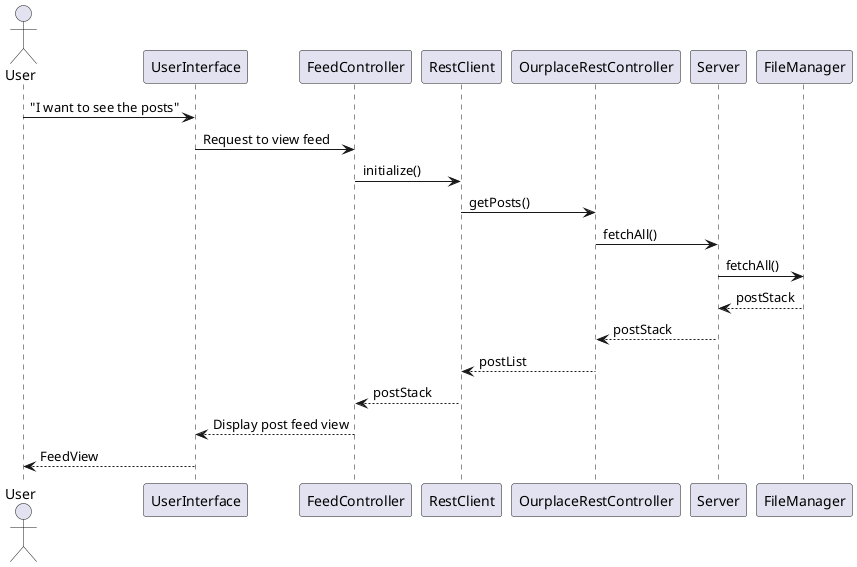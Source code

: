 @startuml
actor User as User
participant UserInterface as UserInterface
participant FeedController as FeedController
participant RestClient as RestClient
participant OurplaceRestController as OurplaceRestController
participant Server as Server
participant FileManager as FileManager

User -> UserInterface: "I want to see the posts"
UserInterface -> FeedController: Request to view feed
FeedController -> RestClient: initialize()
' RestClient -> OurplaceRestController: getPosts()
RestClient -> OurplaceRestController: getPosts()
OurplaceRestController -> Server: fetchAll()
Server -> FileManager: fetchAll()
FileManager --> Server: postStack
Server --> OurplaceRestController: postStack
OurplaceRestController --> RestClient: postList
RestClient --> FeedController: postStack
FeedController --> UserInterface: Display post feed view
UserInterface --> User: FeedView
@enduml